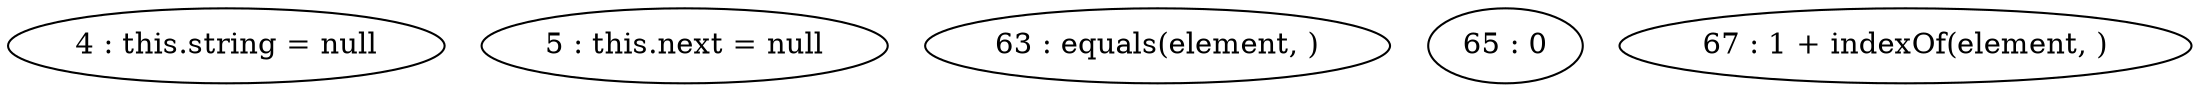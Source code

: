 digraph G {
"4 : this.string = null"
"5 : this.next = null"
"63 : equals(element, )"
"65 : 0"
"67 : 1 + indexOf(element, )"
}
